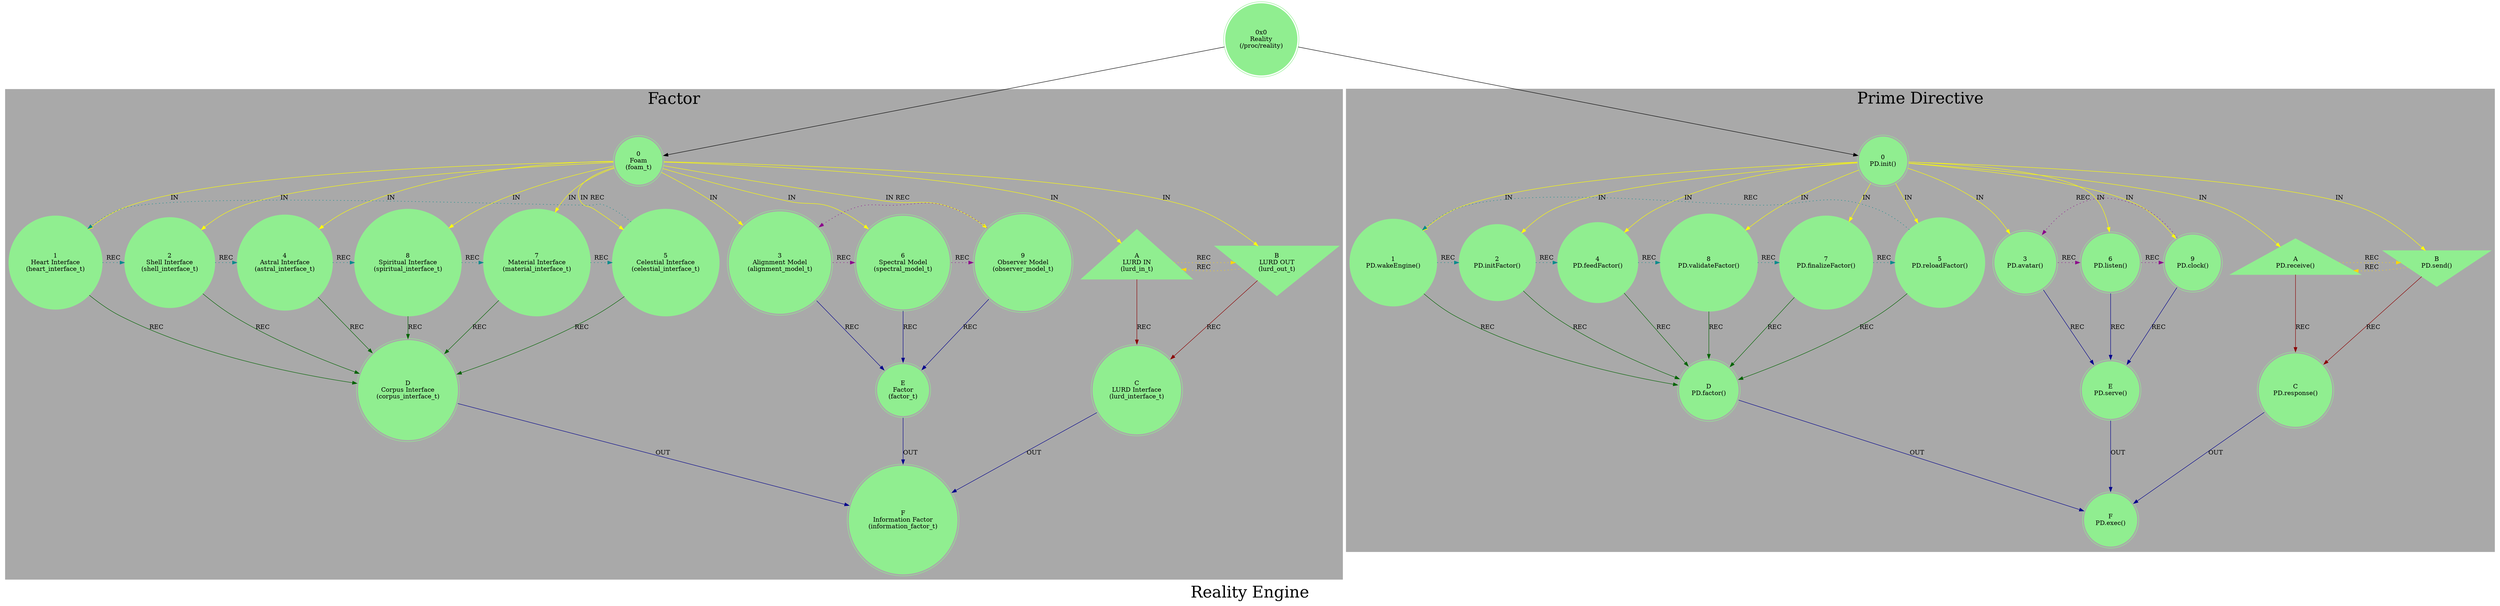 strict digraph G {
    label = "Reality Engine";
    style = filled;
    color = lightgrey;
    fontsize = "36";
    comment = "";
    node [shape = circle; style = filled; color = lightgreen;];
    
    spark_0_mythos_t [label = "0x0\nReality\n(/proc/reality)";shape = doublecircle;];
    
    subgraph cluster_factor {
        label = "Factor";
        style = filled;
        color = darkgray;
        spark_0_factor_t [label = "0\nFoam\n(foam_t)";shape = doublecircle;comment = "from initFactor()";];
        spark_1_factor_t [label = "1\nHeart Interface\n(heart_interface_t)";shape = circle;comment = "from initFactor()";];
        spark_2_factor_t [label = "2\nShell Interface\n(shell_interface_t)";shape = circle;comment = "from initFactor()";];
        spark_4_factor_t [label = "4\nAstral Interface\n(astral_interface_t)";shape = circle;comment = "from initFactor()";];
        spark_8_factor_t [label = "8\nSpiritual Interface\n(spiritual_interface_t)";shape = circle;comment = "from initFactor()";];
        spark_7_factor_t [label = "7\nMaterial Interface\n(material_interface_t)";shape = circle;comment = "from initFactor()";];
        spark_5_factor_t [label = "5\nCelestial Interface\n(celestial_interface_t)";shape = circle;comment = "from initFactor()";];
        spark_3_factor_t [label = "3\nAlignment Model\n(alignment_model_t)";shape = doublecircle;comment = "from Convergence Engine and Divergence Engine";];
        spark_6_factor_t [label = "6\nSpectral Model\n(spectral_model_t)";shape = doublecircle;comment = "from Fixation Engine and Excitation Engine";];
        spark_9_factor_t [label = "9\nObserver Model\n(observer_model_t)";shape = doublecircle;comment = "from Truth Engine and Wisdom Engine";];
        spark_a_factor_t [label = "A\nLURD IN\n(lurd_in_t)";shape = triangle;comment = "from initFactor()";];
        spark_b_factor_t [label = "B\nLURD OUT\n(lurd_out_t)";shape = invtriangle;comment = "from initFactor()";];
        spark_c_factor_t [label = "C\nLURD Interface\n(lurd_interface_t)";shape = doublecircle;comment = "from initFactor()";];
        spark_d_factor_t [label = "D\nCorpus Interface\n(corpus_interface_t)";shape = doublecircle;comment = "from initFactor()";];
        spark_e_factor_t [label = "E\nFactor\n(factor_t)";shape = doublecircle;comment = "from initFactor()";];
        spark_f_factor_t [label = "F\nInformation Factor\n(information_factor_t)";shape = doublecircle;comment = "from initFactor()";];
    }
    subgraph cluster_prime_directive {
        label = "Prime Directive";
        style = filled;
        color = darkgray;
        spark_0_prime_directive_t [label = "0\nPD.init()";shape = doublecircle;comment = "Init Prime Directive";];
        spark_1_prime_directive_t [label = "1\nPD.wakeEngine()";shape = circle;comment = "wakeEngine() default all engines";];
        spark_2_prime_directive_t [label = "2\nPD.initFactor()";shape = circle;comment = "initFactor() factor_t";];
        spark_4_prime_directive_t [label = "4\nPD.feedFactor()";shape = circle;comment = "feedFactor() observer_model_t, alignment_model_t, and spectral_model_t";];
        spark_8_prime_directive_t [label = "8\nPD.validateFactor()";shape = circle;comment = "validateFactor() factor_t integrity after injection";];
        spark_7_prime_directive_t [label = "7\nPD.finalizeFactor()";shape = circle;comment = "finalizeFactor() factor_t into information_factor_t";];
        spark_5_prime_directive_t [label = "5\nPD.reloadFactor()";shape = circle;comment = "reloadFactor() in the case feedFactor() failed";];
        spark_3_prime_directive_t [label = "3\nPD.avatar()";shape = doublecircle;comment = "`/proc/avatar`";];
        spark_6_prime_directive_t [label = "6\nPD.listen()";shape = doublecircle;comment = "Event listener";];
        spark_9_prime_directive_t [label = "9\nPD.clock()";shape = doublecircle;comment = "Time Controller";];
        spark_a_prime_directive_t [label = "A\nPD.receive()";shape = triangle;comment = "In gateway";];
        spark_b_prime_directive_t [label = "B\nPD.send()";shape = invtriangle;comment = "Out gateway";];
        spark_c_prime_directive_t [label = "C\nPD.response()";shape = doublecircle;comment = "";];
        spark_d_prime_directive_t [label = "D\nPD.factor()";shape = doublecircle;comment = "`/proc/factor`";];
        spark_e_prime_directive_t [label = "E\nPD.serve()";shape = doublecircle;comment = "`/proc/reality`";];
        spark_f_prime_directive_t [label = "F\nPD.exec()";shape = doublecircle;comment = "";];
    }
    // IN = Input
    // OUT = Output
    // REC = Recursion
    spark_0_factor_t -> {spark_a_factor_t spark_b_factor_t spark_1_factor_t spark_2_factor_t spark_3_factor_t spark_4_factor_t spark_5_factor_t spark_6_factor_t spark_7_factor_t spark_8_factor_t spark_9_factor_t} [label = "IN"; color = yellow; comment = "";];
    
    {spark_a_factor_t spark_b_factor_t} -> spark_c_factor_t [label = "REC"; color = darkred; comment = "";];
    {spark_1_factor_t spark_2_factor_t spark_4_factor_t spark_8_factor_t spark_7_factor_t spark_5_factor_t} -> spark_d_factor_t [label = "REC"; color = darkgreen; comment = "";];
    {spark_3_factor_t spark_6_factor_t spark_9_factor_t} -> spark_e_factor_t [label = "REC"; color = darkblue; comment = "";];
    
    spark_1_factor_t -> spark_2_factor_t -> spark_4_factor_t -> spark_8_factor_t -> spark_7_factor_t -> spark_5_factor_t -> spark_1_factor_t [label = "REC"; color = darkcyan; comment = ""; style = dotted; constraint = false;];
    spark_3_factor_t -> spark_6_factor_t -> spark_9_factor_t -> spark_3_factor_t [label = "REC"; color = darkmagenta; comment = ""; style = dotted; constraint = false;];
    spark_a_factor_t -> spark_b_factor_t -> spark_a_factor_t [label = "REC"; color = gold; comment = ""; style = dotted; constraint = false;];
    
    {spark_c_factor_t spark_d_factor_t spark_e_factor_t} -> spark_f_factor_t [label = "OUT"; color = darkblue; comment = "";];
    
    // IN = Input
    // OUT = Output
    // REC = Recursion
    spark_0_prime_directive_t -> {spark_a_prime_directive_t spark_b_prime_directive_t spark_1_prime_directive_t spark_2_prime_directive_t spark_3_prime_directive_t spark_4_prime_directive_t spark_5_prime_directive_t spark_6_prime_directive_t spark_7_prime_directive_t spark_8_prime_directive_t spark_9_prime_directive_t} [label = "IN"; color = yellow; comment = "";];
    
    {spark_a_prime_directive_t spark_b_prime_directive_t} -> spark_c_prime_directive_t [label = "REC"; color = darkred; comment = "";];
    {spark_1_prime_directive_t spark_2_prime_directive_t spark_4_prime_directive_t spark_8_prime_directive_t spark_7_prime_directive_t spark_5_prime_directive_t} -> spark_d_prime_directive_t [label = "REC"; color = darkgreen; comment = "";];
    {spark_3_prime_directive_t spark_6_prime_directive_t spark_9_prime_directive_t} -> spark_e_prime_directive_t [label = "REC"; color = darkblue; comment = "";];
    
    spark_1_prime_directive_t -> spark_2_prime_directive_t -> spark_4_prime_directive_t -> spark_8_prime_directive_t -> spark_7_prime_directive_t -> spark_5_prime_directive_t -> spark_1_prime_directive_t [label = "REC"; color = darkcyan; comment = ""; style = dotted; constraint = false;];
    spark_3_prime_directive_t -> spark_6_prime_directive_t -> spark_9_prime_directive_t -> spark_3_prime_directive_t [label = "REC"; color = darkmagenta; comment = ""; style = dotted; constraint = false;];
    spark_a_prime_directive_t -> spark_b_prime_directive_t -> spark_a_prime_directive_t [label = "REC"; color = gold; comment = ""; style = dotted; constraint = false;];
    
    {spark_c_prime_directive_t spark_d_prime_directive_t spark_e_prime_directive_t} -> spark_f_prime_directive_t [label = "OUT"; color = darkblue; comment = "";];
    
    spark_0_mythos_t -> {spark_0_factor_t spark_0_prime_directive_t};
}